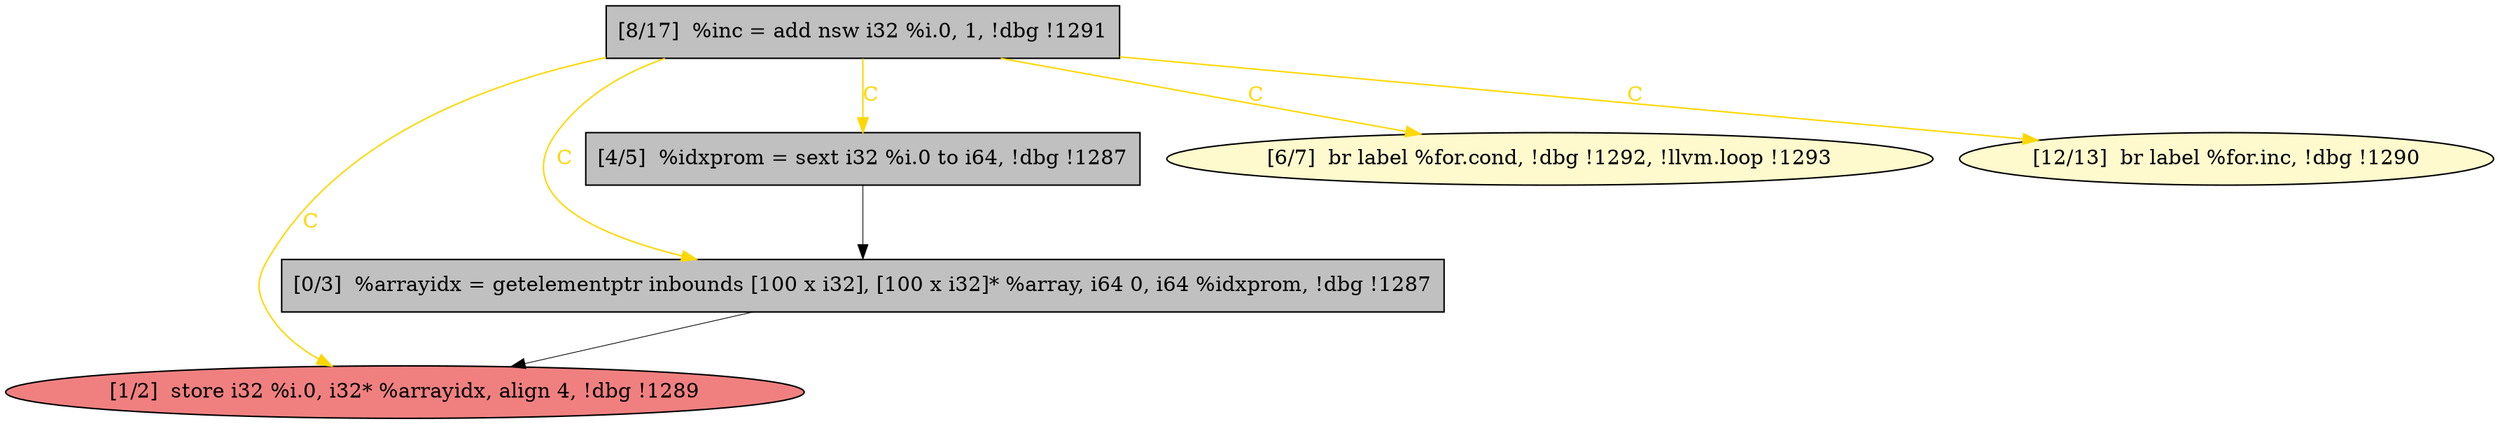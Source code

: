 
digraph G {


node171 [fillcolor=lightcoral,label="[1/2]  store i32 %i.0, i32* %arrayidx, align 4, !dbg !1289",shape=ellipse,style=filled ]
node172 [fillcolor=grey,label="[0/3]  %arrayidx = getelementptr inbounds [100 x i32], [100 x i32]* %array, i64 0, i64 %idxprom, !dbg !1287",shape=rectangle,style=filled ]
node170 [fillcolor=grey,label="[4/5]  %idxprom = sext i32 %i.0 to i64, !dbg !1287",shape=rectangle,style=filled ]
node169 [fillcolor=lemonchiffon,label="[6/7]  br label %for.cond, !dbg !1292, !llvm.loop !1293",shape=ellipse,style=filled ]
node167 [fillcolor=lemonchiffon,label="[12/13]  br label %for.inc, !dbg !1290",shape=ellipse,style=filled ]
node168 [fillcolor=grey,label="[8/17]  %inc = add nsw i32 %i.0, 1, !dbg !1291",shape=rectangle,style=filled ]

node168->node167 [style=solid,color=gold,label="C",penwidth=1.0,fontcolor=gold ]
node172->node171 [style=solid,color=black,label="",penwidth=0.5,fontcolor=black ]
node168->node171 [style=solid,color=gold,label="C",penwidth=1.0,fontcolor=gold ]
node168->node169 [style=solid,color=gold,label="C",penwidth=1.0,fontcolor=gold ]
node170->node172 [style=solid,color=black,label="",penwidth=0.5,fontcolor=black ]
node168->node170 [style=solid,color=gold,label="C",penwidth=1.0,fontcolor=gold ]
node168->node172 [style=solid,color=gold,label="C",penwidth=1.0,fontcolor=gold ]


}
